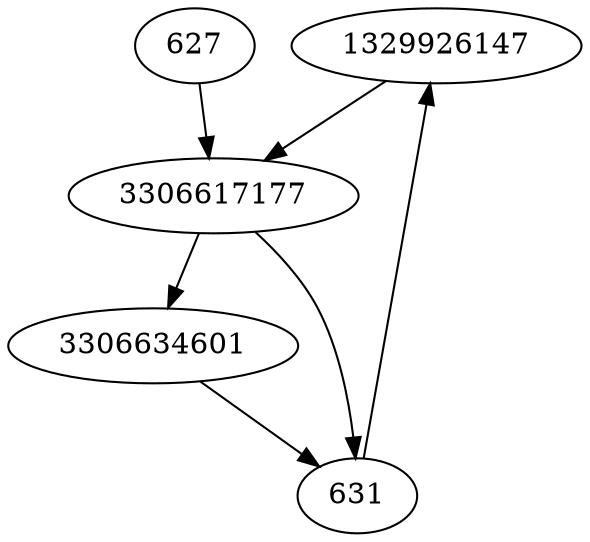 strict digraph  {
1329926147;
3306634601;
627;
631;
3306617177;
1329926147 -> 3306617177;
3306634601 -> 631;
627 -> 3306617177;
631 -> 1329926147;
3306617177 -> 3306634601;
3306617177 -> 631;
}
